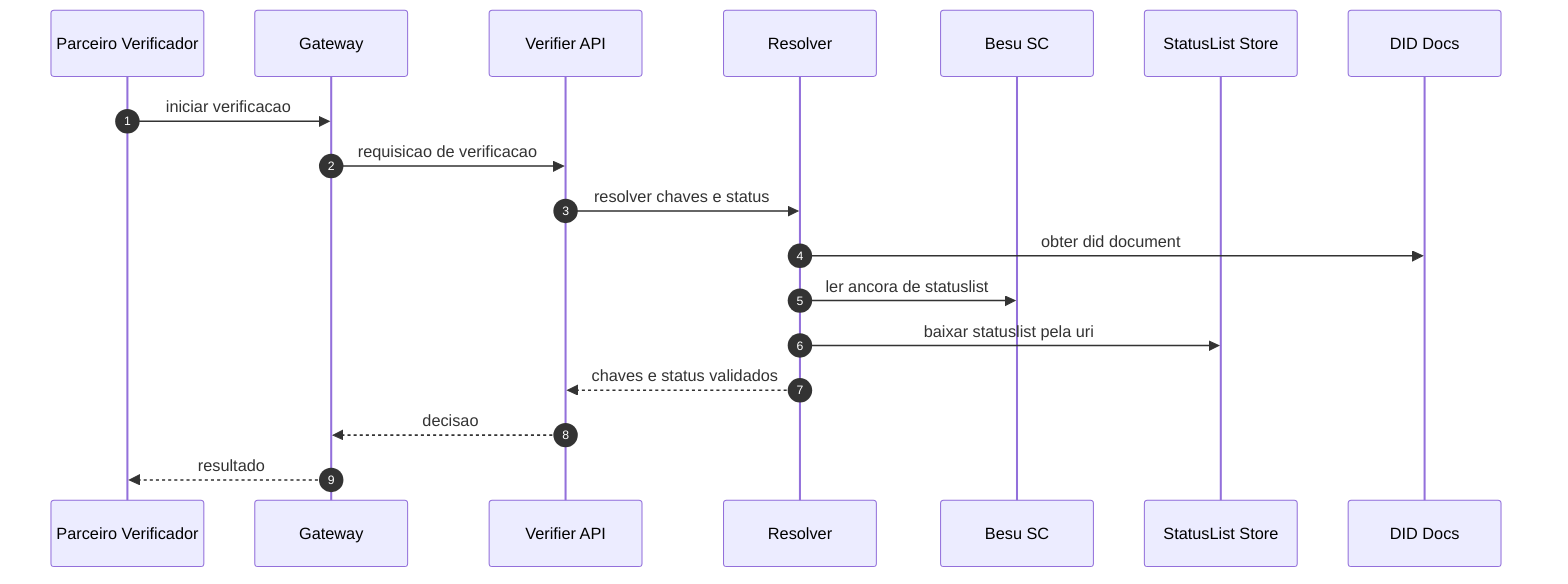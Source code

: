 sequenceDiagram
  autonumber
  participant P as Parceiro Verificador
  participant GW as Gateway
  participant V as Verifier API
  participant R as Resolver
  participant B as Besu SC
  participant S as StatusList Store
  participant D as DID Docs

  P->>GW: iniciar verificacao
  GW->>V: requisicao de verificacao
  V->>R: resolver chaves e status
  R->>D: obter did document
  R->>B: ler ancora de statuslist
  R->>S: baixar statuslist pela uri
  R-->>V: chaves e status validados
  V-->>GW: decisao
  GW-->>P: resultado